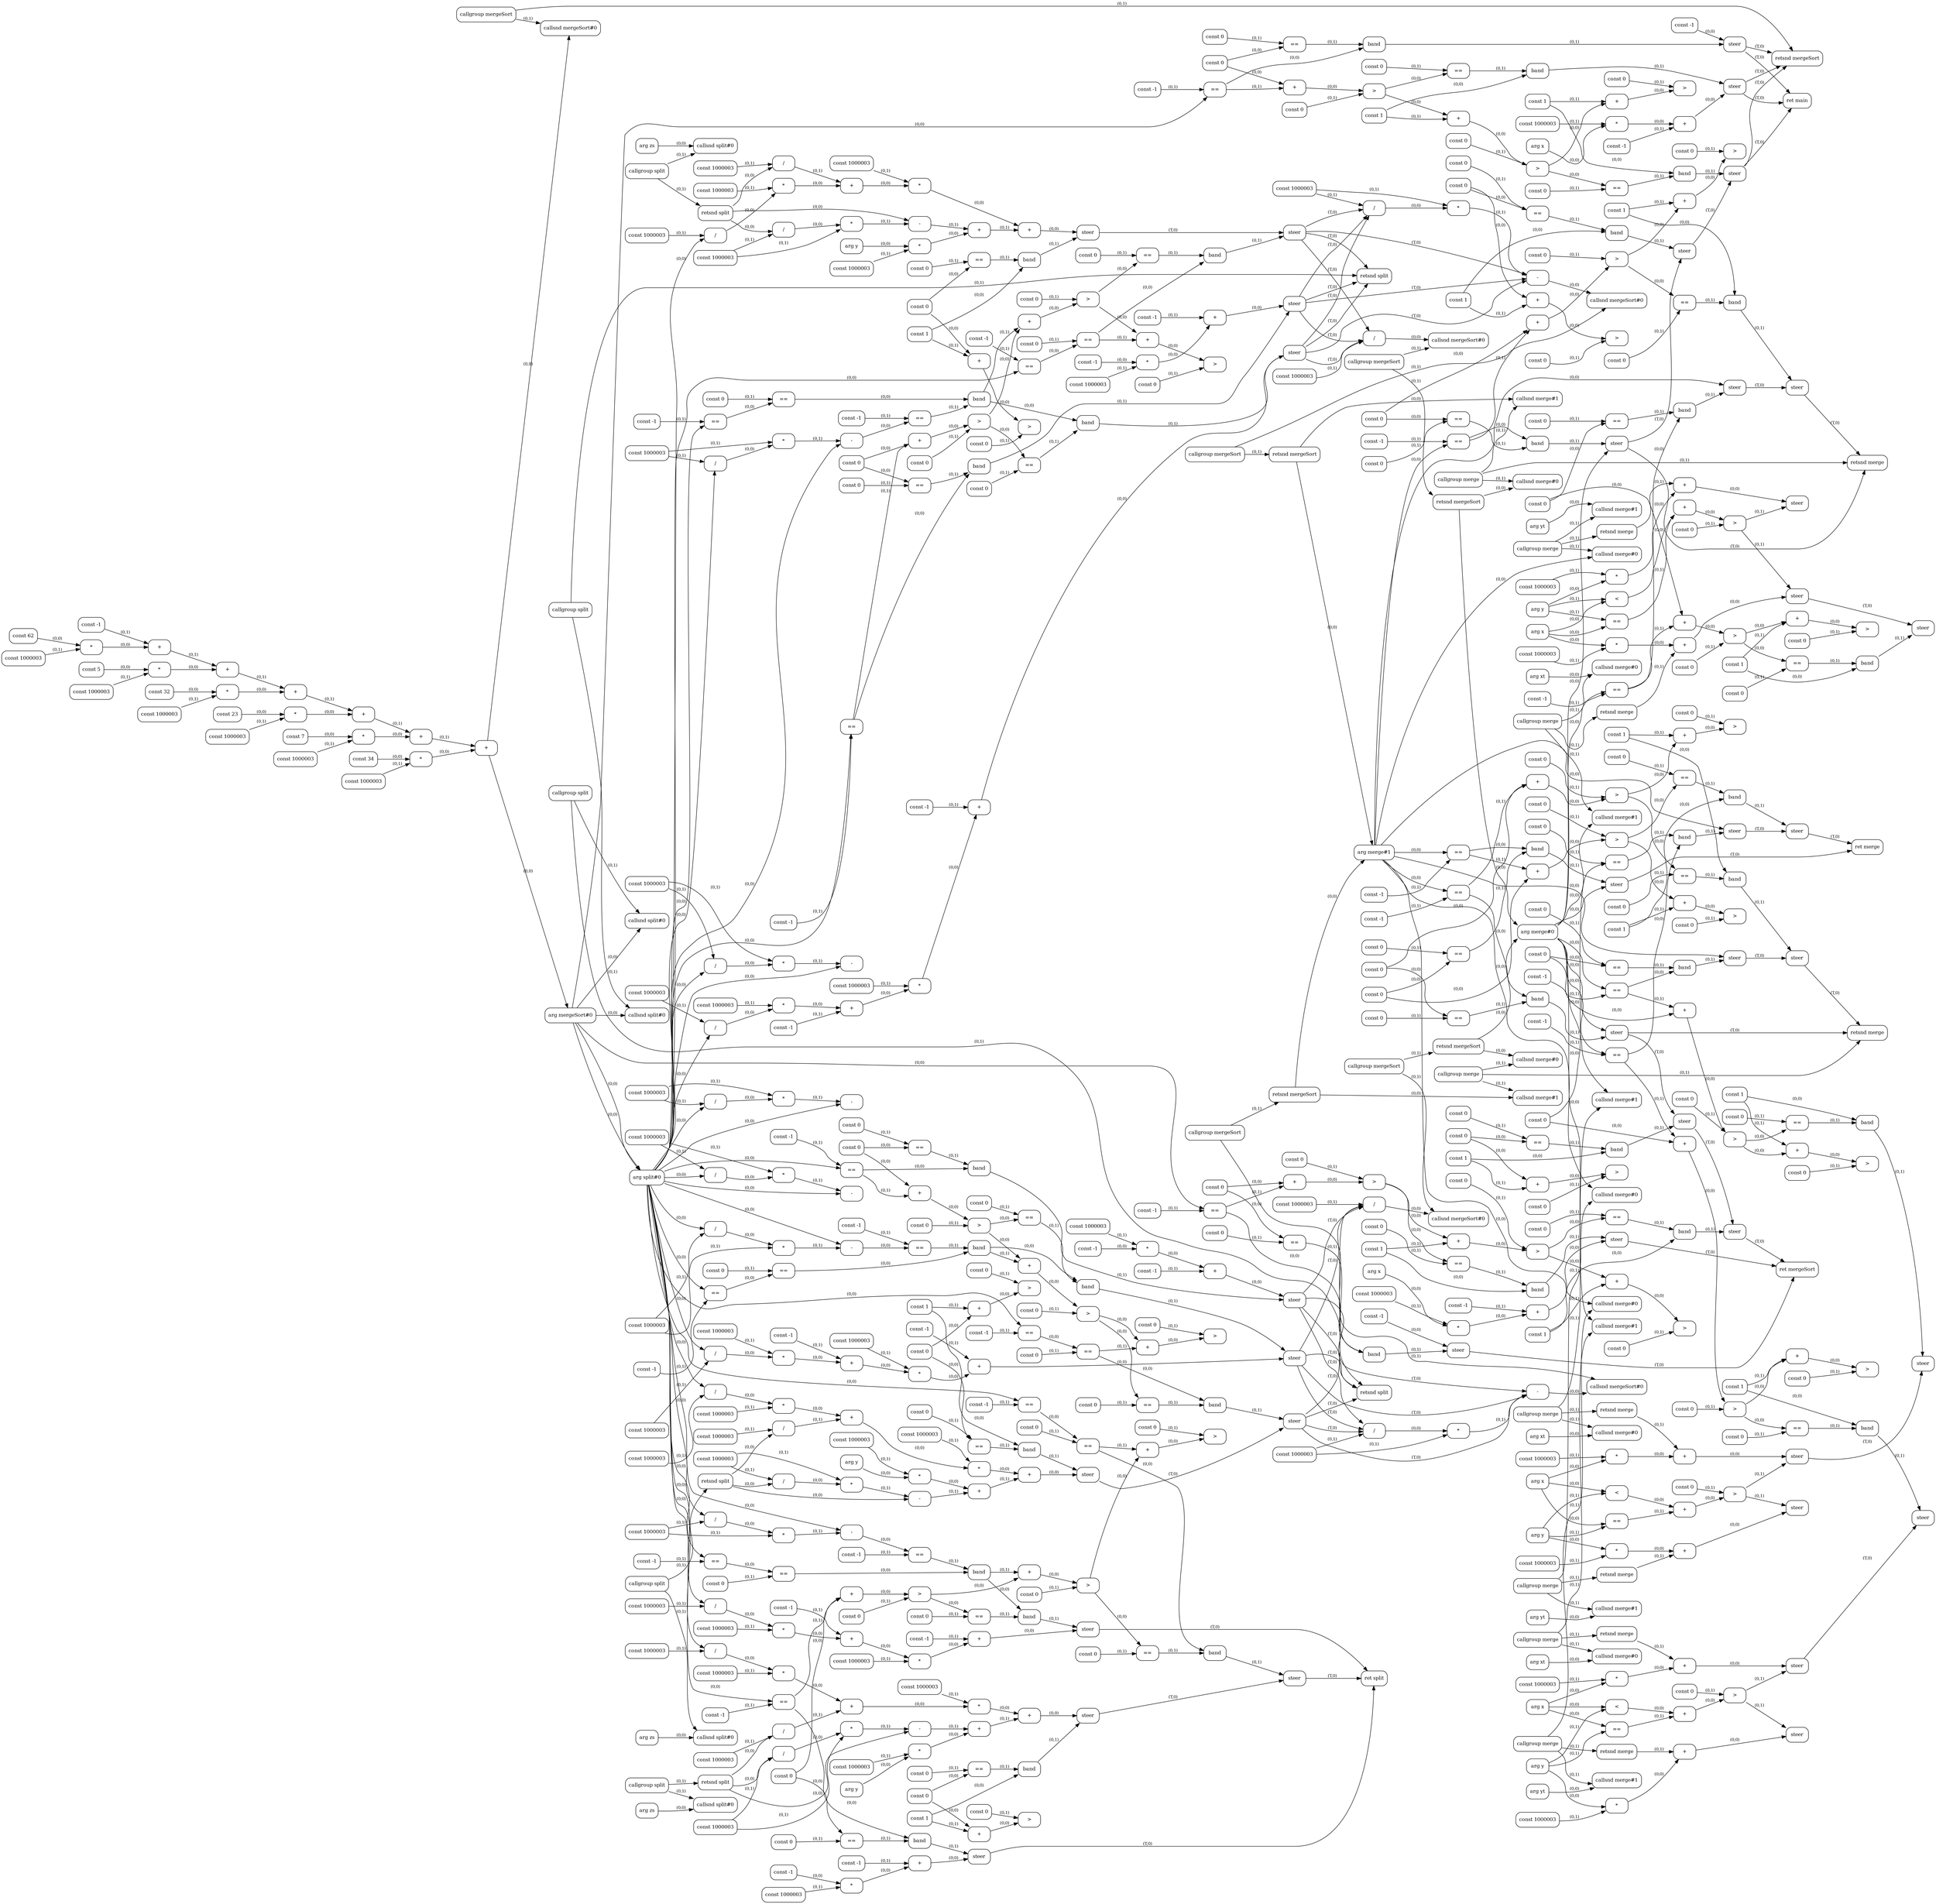 digraph G {
  rankdir=LR;
  node [shape=box, style=rounded, fontsize=12];
  n0 [label="const -1"];
  n1 [label="const 34"];
  n2 [label="const 7"];
  n3 [label="const 23"];
  n4 [label="const 32"];
  n5 [label="const 5"];
  n6 [label="const 62"];
  n7 [label="const 1000003"];
  n8 [label="*"];
  n9 [label="+"];
  n10 [label="const 1000003"];
  n11 [label="*"];
  n12 [label="+"];
  n13 [label="const 1000003"];
  n14 [label="*"];
  n15 [label="+"];
  n16 [label="const 1000003"];
  n17 [label="*"];
  n18 [label="+"];
  n19 [label="const 1000003"];
  n20 [label="*"];
  n21 [label="+"];
  n22 [label="const 1000003"];
  n23 [label="*"];
  n24 [label="+"];
  n25 [label="callgroup mergeSort"];
  n26 [label="callsnd mergeSort#0"];
  n27 [label="retsnd mergeSort"];
  n28 [label="arg mergeSort#0"];
  n29 [label="const 0"];
  n30 [label="const -1"];
  n31 [label="=="];
  n32 [label="const 0"];
  n33 [label="=="];
  n34 [label="band"];
  n35 [label="const -1"];
  n36 [label="steer"];
  n37 [label="+"];
  n38 [label="const 0"];
  n39 [label=">"];
  n40 [label="const 1"];
  n41 [label="const 0"];
  n42 [label="=="];
  n43 [label="band"];
  n44 [label="const -1"];
  n45 [label="arg x"];
  n46 [label="const 1000003"];
  n47 [label="*"];
  n48 [label="+"];
  n49 [label="steer"];
  n50 [label="+"];
  n51 [label="const 0"];
  n52 [label=">"];
  n53 [label="const 1"];
  n54 [label="const 0"];
  n55 [label="=="];
  n56 [label="band"];
  n57 [label="callgroup split"];
  n58 [label="callsnd split#0"];
  n59 [label="retsnd split"];
  n60 [label="arg split#0"];
  n61 [label="const 0"];
  n62 [label="const -1"];
  n63 [label="=="];
  n64 [label="const 0"];
  n65 [label="=="];
  n66 [label="band"];
  n67 [label="const -1"];
  n68 [label="const -1"];
  n69 [label="const 1000003"];
  n70 [label="*"];
  n71 [label="+"];
  n72 [label="steer"];
  n73 [label="+"];
  n74 [label="const 0"];
  n75 [label=">"];
  n76 [label="const -1"];
  n77 [label="=="];
  n78 [label="const 0"];
  n79 [label="=="];
  n80 [label="const 1000003"];
  n81 [label="/"];
  n82 [label="*"];
  n83 [label="-"];
  n84 [label="const -1"];
  n85 [label="=="];
  n86 [label="band"];
  n87 [label="const 1000003"];
  n88 [label="/"];
  n89 [label="const 0"];
  n90 [label="=="];
  n91 [label="band"];
  n92 [label="const -1"];
  n93 [label="const 1000003"];
  n94 [label="*"];
  n95 [label="+"];
  n96 [label="const -1"];
  n97 [label="const 1000003"];
  n98 [label="*"];
  n99 [label="+"];
  n100 [label="steer"];
  n101 [label="+"];
  n102 [label="const 0"];
  n103 [label=">"];
  n104 [label="const -1"];
  n105 [label="=="];
  n106 [label="const 0"];
  n107 [label="=="];
  n108 [label="const 1000003"];
  n109 [label="/"];
  n110 [label="const 1000003"];
  n111 [label="/"];
  n112 [label="*"];
  n113 [label="-"];
  n114 [label="const 0"];
  n115 [label="=="];
  n116 [label="band"];
  n117 [label="arg zs"];
  n118 [label="callgroup split"];
  n119 [label="callsnd split#0"];
  n120 [label="retsnd split"];
  n121 [label="const 0"];
  n122 [label="const 1000003"];
  n123 [label="/"];
  n124 [label="const 1000003"];
  n125 [label="/"];
  n126 [label="*"];
  n127 [label="-"];
  n128 [label="const 1"];
  n129 [label="const 0"];
  n130 [label="=="];
  n131 [label="band"];
  n132 [label="const 1000003"];
  n133 [label="*"];
  n134 [label="+"];
  n135 [label="arg y"];
  n136 [label="const 1000003"];
  n137 [label="*"];
  n138 [label="+"];
  n139 [label="const 1000003"];
  n140 [label="*"];
  n141 [label="+"];
  n142 [label="steer"];
  n143 [label="+"];
  n144 [label="const 0"];
  n145 [label=">"];
  n146 [label="steer"];
  n147 [label="+"];
  n148 [label="const 0"];
  n149 [label=">"];
  n150 [label="const 0"];
  n151 [label="const 1000003"];
  n152 [label="/"];
  n153 [label="const 1000003"];
  n154 [label="/"];
  n155 [label="*"];
  n156 [label="-"];
  n157 [label="const 1"];
  n158 [label="const 0"];
  n159 [label="=="];
  n160 [label="band"];
  n161 [label="callgroup mergeSort"];
  n162 [label="callsnd mergeSort#0"];
  n163 [label="retsnd mergeSort"];
  n164 [label="callgroup mergeSort"];
  n165 [label="callsnd mergeSort#0"];
  n166 [label="retsnd mergeSort"];
  n167 [label="callgroup merge"];
  n168 [label="callsnd merge#0"];
  n169 [label="callsnd merge#1"];
  n170 [label="retsnd merge"];
  n171 [label="arg merge#0"];
  n172 [label="arg merge#1"];
  n173 [label="const 0"];
  n174 [label="const -1"];
  n175 [label="=="];
  n176 [label="const 0"];
  n177 [label="=="];
  n178 [label="band"];
  n179 [label="steer"];
  n180 [label="+"];
  n181 [label="const 0"];
  n182 [label=">"];
  n183 [label="const 1"];
  n184 [label="const 0"];
  n185 [label="=="];
  n186 [label="band"];
  n187 [label="const 0"];
  n188 [label="const -1"];
  n189 [label="=="];
  n190 [label="const 0"];
  n191 [label="=="];
  n192 [label="band"];
  n193 [label="steer"];
  n194 [label="+"];
  n195 [label="const 0"];
  n196 [label=">"];
  n197 [label="const 1"];
  n198 [label="const 0"];
  n199 [label="=="];
  n200 [label="band"];
  n201 [label="arg x"];
  n202 [label="arg y"];
  n203 [label="<"];
  n204 [label="=="];
  n205 [label="+"];
  n206 [label="const 0"];
  n207 [label=">"];
  n208 [label="arg xt"];
  n209 [label="callgroup merge"];
  n210 [label="callsnd merge#0"];
  n211 [label="callsnd merge#1"];
  n212 [label="retsnd merge"];
  n213 [label="const 1000003"];
  n214 [label="*"];
  n215 [label="+"];
  n216 [label="arg yt"];
  n217 [label="callgroup merge"];
  n218 [label="callsnd merge#0"];
  n219 [label="callsnd merge#1"];
  n220 [label="retsnd merge"];
  n221 [label="const 1000003"];
  n222 [label="*"];
  n223 [label="+"];
  n224 [label="steer"];
  n225 [label="steer"];
  n226 [label="steer"];
  n227 [label="+"];
  n228 [label="const 0"];
  n229 [label=">"];
  n230 [label="steer"];
  n231 [label="+"];
  n232 [label="const 0"];
  n233 [label=">"];
  n234 [label="steer"];
  n235 [label="+"];
  n236 [label="const 0"];
  n237 [label=">"];
  n238 [label="steer"];
  n239 [label="+"];
  n240 [label="const 0"];
  n241 [label=">"];
  n242 [label="ret main"];
  n243 [label="const 0"];
  n244 [label="const -1"];
  n245 [label="=="];
  n246 [label="const 0"];
  n247 [label="=="];
  n248 [label="band"];
  n249 [label="const -1"];
  n250 [label="steer"];
  n251 [label="+"];
  n252 [label="const 0"];
  n253 [label=">"];
  n254 [label="const 1"];
  n255 [label="const 0"];
  n256 [label="=="];
  n257 [label="band"];
  n258 [label="const -1"];
  n259 [label="arg x"];
  n260 [label="const 1000003"];
  n261 [label="*"];
  n262 [label="+"];
  n263 [label="steer"];
  n264 [label="+"];
  n265 [label="const 0"];
  n266 [label=">"];
  n267 [label="const 1"];
  n268 [label="const 0"];
  n269 [label="=="];
  n270 [label="band"];
  n271 [label="callgroup split"];
  n272 [label="callsnd split#0"];
  n273 [label="retsnd split"];
  n274 [label="const 0"];
  n275 [label="const -1"];
  n276 [label="=="];
  n277 [label="const 0"];
  n278 [label="=="];
  n279 [label="band"];
  n280 [label="const -1"];
  n281 [label="const -1"];
  n282 [label="const 1000003"];
  n283 [label="*"];
  n284 [label="+"];
  n285 [label="steer"];
  n286 [label="+"];
  n287 [label="const 0"];
  n288 [label=">"];
  n289 [label="const -1"];
  n290 [label="=="];
  n291 [label="const 0"];
  n292 [label="=="];
  n293 [label="const 1000003"];
  n294 [label="/"];
  n295 [label="*"];
  n296 [label="-"];
  n297 [label="const -1"];
  n298 [label="=="];
  n299 [label="band"];
  n300 [label="const 1000003"];
  n301 [label="/"];
  n302 [label="const 0"];
  n303 [label="=="];
  n304 [label="band"];
  n305 [label="const -1"];
  n306 [label="const 1000003"];
  n307 [label="*"];
  n308 [label="+"];
  n309 [label="const -1"];
  n310 [label="const 1000003"];
  n311 [label="*"];
  n312 [label="+"];
  n313 [label="steer"];
  n314 [label="+"];
  n315 [label="const 0"];
  n316 [label=">"];
  n317 [label="const -1"];
  n318 [label="=="];
  n319 [label="const 0"];
  n320 [label="=="];
  n321 [label="const 1000003"];
  n322 [label="/"];
  n323 [label="const 1000003"];
  n324 [label="/"];
  n325 [label="*"];
  n326 [label="-"];
  n327 [label="const 0"];
  n328 [label="=="];
  n329 [label="band"];
  n330 [label="arg zs"];
  n331 [label="callgroup split"];
  n332 [label="callsnd split#0"];
  n333 [label="retsnd split"];
  n334 [label="const 0"];
  n335 [label="const 1000003"];
  n336 [label="/"];
  n337 [label="const 1000003"];
  n338 [label="/"];
  n339 [label="*"];
  n340 [label="-"];
  n341 [label="const 1"];
  n342 [label="const 0"];
  n343 [label="=="];
  n344 [label="band"];
  n345 [label="const 1000003"];
  n346 [label="*"];
  n347 [label="+"];
  n348 [label="arg y"];
  n349 [label="const 1000003"];
  n350 [label="*"];
  n351 [label="+"];
  n352 [label="const 1000003"];
  n353 [label="*"];
  n354 [label="+"];
  n355 [label="steer"];
  n356 [label="+"];
  n357 [label="const 0"];
  n358 [label=">"];
  n359 [label="steer"];
  n360 [label="+"];
  n361 [label="const 0"];
  n362 [label=">"];
  n363 [label="const 0"];
  n364 [label="const 1000003"];
  n365 [label="/"];
  n366 [label="const 1000003"];
  n367 [label="/"];
  n368 [label="*"];
  n369 [label="-"];
  n370 [label="const 1"];
  n371 [label="const 0"];
  n372 [label="=="];
  n373 [label="band"];
  n374 [label="callgroup mergeSort"];
  n375 [label="callsnd mergeSort#0"];
  n376 [label="retsnd mergeSort"];
  n377 [label="callgroup mergeSort"];
  n378 [label="callsnd mergeSort#0"];
  n379 [label="retsnd mergeSort"];
  n380 [label="callgroup merge"];
  n381 [label="callsnd merge#0"];
  n382 [label="callsnd merge#1"];
  n383 [label="retsnd merge"];
  n384 [label="const 0"];
  n385 [label="const -1"];
  n386 [label="=="];
  n387 [label="const 0"];
  n388 [label="=="];
  n389 [label="band"];
  n390 [label="steer"];
  n391 [label="+"];
  n392 [label="const 0"];
  n393 [label=">"];
  n394 [label="const 1"];
  n395 [label="const 0"];
  n396 [label="=="];
  n397 [label="band"];
  n398 [label="const 0"];
  n399 [label="const -1"];
  n400 [label="=="];
  n401 [label="const 0"];
  n402 [label="=="];
  n403 [label="band"];
  n404 [label="steer"];
  n405 [label="+"];
  n406 [label="const 0"];
  n407 [label=">"];
  n408 [label="const 1"];
  n409 [label="const 0"];
  n410 [label="=="];
  n411 [label="band"];
  n412 [label="arg x"];
  n413 [label="arg y"];
  n414 [label="<"];
  n415 [label="=="];
  n416 [label="+"];
  n417 [label="const 0"];
  n418 [label=">"];
  n419 [label="arg xt"];
  n420 [label="callgroup merge"];
  n421 [label="callsnd merge#0"];
  n422 [label="callsnd merge#1"];
  n423 [label="retsnd merge"];
  n424 [label="const 1000003"];
  n425 [label="*"];
  n426 [label="+"];
  n427 [label="arg yt"];
  n428 [label="callgroup merge"];
  n429 [label="callsnd merge#0"];
  n430 [label="callsnd merge#1"];
  n431 [label="retsnd merge"];
  n432 [label="const 1000003"];
  n433 [label="*"];
  n434 [label="+"];
  n435 [label="steer"];
  n436 [label="steer"];
  n437 [label="steer"];
  n438 [label="+"];
  n439 [label="const 0"];
  n440 [label=">"];
  n441 [label="steer"];
  n442 [label="+"];
  n443 [label="const 0"];
  n444 [label=">"];
  n445 [label="steer"];
  n446 [label="+"];
  n447 [label="const 0"];
  n448 [label=">"];
  n449 [label="steer"];
  n450 [label="+"];
  n451 [label="const 0"];
  n452 [label=">"];
  n453 [label="ret mergeSort"];
  n454 [label="const 0"];
  n455 [label="const -1"];
  n456 [label="=="];
  n457 [label="const 0"];
  n458 [label="=="];
  n459 [label="band"];
  n460 [label="const -1"];
  n461 [label="const -1"];
  n462 [label="const 1000003"];
  n463 [label="*"];
  n464 [label="+"];
  n465 [label="steer"];
  n466 [label="+"];
  n467 [label="const 0"];
  n468 [label=">"];
  n469 [label="const -1"];
  n470 [label="=="];
  n471 [label="const 0"];
  n472 [label="=="];
  n473 [label="const 1000003"];
  n474 [label="/"];
  n475 [label="*"];
  n476 [label="-"];
  n477 [label="const -1"];
  n478 [label="=="];
  n479 [label="band"];
  n480 [label="const 1000003"];
  n481 [label="/"];
  n482 [label="const 0"];
  n483 [label="=="];
  n484 [label="band"];
  n485 [label="const -1"];
  n486 [label="const 1000003"];
  n487 [label="*"];
  n488 [label="+"];
  n489 [label="const -1"];
  n490 [label="const 1000003"];
  n491 [label="*"];
  n492 [label="+"];
  n493 [label="steer"];
  n494 [label="+"];
  n495 [label="const 0"];
  n496 [label=">"];
  n497 [label="const -1"];
  n498 [label="=="];
  n499 [label="const 0"];
  n500 [label="=="];
  n501 [label="const 1000003"];
  n502 [label="/"];
  n503 [label="const 1000003"];
  n504 [label="/"];
  n505 [label="*"];
  n506 [label="-"];
  n507 [label="const 0"];
  n508 [label="=="];
  n509 [label="band"];
  n510 [label="arg zs"];
  n511 [label="callgroup split"];
  n512 [label="callsnd split#0"];
  n513 [label="retsnd split"];
  n514 [label="const 0"];
  n515 [label="const 1000003"];
  n516 [label="/"];
  n517 [label="const 1000003"];
  n518 [label="/"];
  n519 [label="*"];
  n520 [label="-"];
  n521 [label="const 1"];
  n522 [label="const 0"];
  n523 [label="=="];
  n524 [label="band"];
  n525 [label="const 1000003"];
  n526 [label="*"];
  n527 [label="+"];
  n528 [label="arg y"];
  n529 [label="const 1000003"];
  n530 [label="*"];
  n531 [label="+"];
  n532 [label="const 1000003"];
  n533 [label="*"];
  n534 [label="+"];
  n535 [label="steer"];
  n536 [label="+"];
  n537 [label="const 0"];
  n538 [label=">"];
  n539 [label="steer"];
  n540 [label="+"];
  n541 [label="const 0"];
  n542 [label=">"];
  n543 [label="ret split"];
  n544 [label="const 0"];
  n545 [label="const -1"];
  n546 [label="=="];
  n547 [label="const 0"];
  n548 [label="=="];
  n549 [label="band"];
  n550 [label="steer"];
  n551 [label="+"];
  n552 [label="const 0"];
  n553 [label=">"];
  n554 [label="const 1"];
  n555 [label="const 0"];
  n556 [label="=="];
  n557 [label="band"];
  n558 [label="const 0"];
  n559 [label="const -1"];
  n560 [label="=="];
  n561 [label="const 0"];
  n562 [label="=="];
  n563 [label="band"];
  n564 [label="steer"];
  n565 [label="+"];
  n566 [label="const 0"];
  n567 [label=">"];
  n568 [label="const 1"];
  n569 [label="const 0"];
  n570 [label="=="];
  n571 [label="band"];
  n572 [label="arg x"];
  n573 [label="arg y"];
  n574 [label="<"];
  n575 [label="=="];
  n576 [label="+"];
  n577 [label="const 0"];
  n578 [label=">"];
  n579 [label="arg xt"];
  n580 [label="callgroup merge"];
  n581 [label="callsnd merge#0"];
  n582 [label="callsnd merge#1"];
  n583 [label="retsnd merge"];
  n584 [label="const 1000003"];
  n585 [label="*"];
  n586 [label="+"];
  n587 [label="arg yt"];
  n588 [label="callgroup merge"];
  n589 [label="callsnd merge#0"];
  n590 [label="callsnd merge#1"];
  n591 [label="retsnd merge"];
  n592 [label="const 1000003"];
  n593 [label="*"];
  n594 [label="+"];
  n595 [label="steer"];
  n596 [label="steer"];
  n597 [label="steer"];
  n598 [label="+"];
  n599 [label="const 0"];
  n600 [label=">"];
  n601 [label="steer"];
  n602 [label="+"];
  n603 [label="const 0"];
  n604 [label=">"];
  n605 [label="ret merge"];
  n6 -> n8 [label="(0,0)", fontsize=10];
  n7 -> n8 [label="(0,1)", fontsize=10];
  n8 -> n9 [label="(0,0)", fontsize=10];
  n0 -> n9 [label="(0,1)", fontsize=10];
  n5 -> n11 [label="(0,0)", fontsize=10];
  n10 -> n11 [label="(0,1)", fontsize=10];
  n11 -> n12 [label="(0,0)", fontsize=10];
  n9 -> n12 [label="(0,1)", fontsize=10];
  n4 -> n14 [label="(0,0)", fontsize=10];
  n13 -> n14 [label="(0,1)", fontsize=10];
  n14 -> n15 [label="(0,0)", fontsize=10];
  n12 -> n15 [label="(0,1)", fontsize=10];
  n3 -> n17 [label="(0,0)", fontsize=10];
  n16 -> n17 [label="(0,1)", fontsize=10];
  n17 -> n18 [label="(0,0)", fontsize=10];
  n15 -> n18 [label="(0,1)", fontsize=10];
  n2 -> n20 [label="(0,0)", fontsize=10];
  n19 -> n20 [label="(0,1)", fontsize=10];
  n20 -> n21 [label="(0,0)", fontsize=10];
  n18 -> n21 [label="(0,1)", fontsize=10];
  n1 -> n23 [label="(0,0)", fontsize=10];
  n22 -> n23 [label="(0,1)", fontsize=10];
  n23 -> n24 [label="(0,0)", fontsize=10];
  n21 -> n24 [label="(0,1)", fontsize=10];
  n24 -> n26 [label="(0,0)", fontsize=10];
  n25 -> n26 [label="(0,1)", fontsize=10];
  n36 -> n27 [label="(T,0)", fontsize=10];
  n49 -> n27 [label="(T,0)", fontsize=10];
  n238 -> n27 [label="(T,0)", fontsize=10];
  n25 -> n27 [label="(0,1)", fontsize=10];
  n24 -> n28 [label="(0,0)", fontsize=10];
  n28 -> n31 [label="(0,0)", fontsize=10];
  n30 -> n31 [label="(0,1)", fontsize=10];
  n29 -> n33 [label="(0,0)", fontsize=10];
  n32 -> n33 [label="(0,1)", fontsize=10];
  n31 -> n34 [label="(0,0)", fontsize=10];
  n33 -> n34 [label="(0,1)", fontsize=10];
  n35 -> n36 [label="(0,0)", fontsize=10];
  n34 -> n36 [label="(0,1)", fontsize=10];
  n29 -> n37 [label="(0,0)", fontsize=10];
  n31 -> n37 [label="(0,1)", fontsize=10];
  n37 -> n39 [label="(0,0)", fontsize=10];
  n38 -> n39 [label="(0,1)", fontsize=10];
  n39 -> n42 [label="(0,0)", fontsize=10];
  n41 -> n42 [label="(0,1)", fontsize=10];
  n40 -> n43 [label="(0,0)", fontsize=10];
  n42 -> n43 [label="(0,1)", fontsize=10];
  n45 -> n47 [label="(0,0)", fontsize=10];
  n46 -> n47 [label="(0,1)", fontsize=10];
  n47 -> n48 [label="(0,0)", fontsize=10];
  n44 -> n48 [label="(0,1)", fontsize=10];
  n48 -> n49 [label="(0,0)", fontsize=10];
  n43 -> n49 [label="(0,1)", fontsize=10];
  n39 -> n50 [label="(0,0)", fontsize=10];
  n40 -> n50 [label="(0,1)", fontsize=10];
  n50 -> n52 [label="(0,0)", fontsize=10];
  n51 -> n52 [label="(0,1)", fontsize=10];
  n52 -> n55 [label="(0,0)", fontsize=10];
  n54 -> n55 [label="(0,1)", fontsize=10];
  n53 -> n56 [label="(0,0)", fontsize=10];
  n55 -> n56 [label="(0,1)", fontsize=10];
  n28 -> n58 [label="(0,0)", fontsize=10];
  n57 -> n58 [label="(0,1)", fontsize=10];
  n72 -> n59 [label="(T,0)", fontsize=10];
  n100 -> n59 [label="(T,0)", fontsize=10];
  n146 -> n59 [label="(T,0)", fontsize=10];
  n57 -> n59 [label="(0,1)", fontsize=10];
  n28 -> n60 [label="(0,0)", fontsize=10];
  n28 -> n60 [label="(0,0)", fontsize=10];
  n60 -> n63 [label="(0,0)", fontsize=10];
  n62 -> n63 [label="(0,1)", fontsize=10];
  n61 -> n65 [label="(0,0)", fontsize=10];
  n64 -> n65 [label="(0,1)", fontsize=10];
  n63 -> n66 [label="(0,0)", fontsize=10];
  n65 -> n66 [label="(0,1)", fontsize=10];
  n67 -> n70 [label="(0,0)", fontsize=10];
  n69 -> n70 [label="(0,1)", fontsize=10];
  n70 -> n71 [label="(0,0)", fontsize=10];
  n68 -> n71 [label="(0,1)", fontsize=10];
  n71 -> n72 [label="(0,0)", fontsize=10];
  n66 -> n72 [label="(0,1)", fontsize=10];
  n61 -> n73 [label="(0,0)", fontsize=10];
  n63 -> n73 [label="(0,1)", fontsize=10];
  n73 -> n75 [label="(0,0)", fontsize=10];
  n74 -> n75 [label="(0,1)", fontsize=10];
  n60 -> n77 [label="(0,0)", fontsize=10];
  n76 -> n77 [label="(0,1)", fontsize=10];
  n77 -> n79 [label="(0,0)", fontsize=10];
  n78 -> n79 [label="(0,1)", fontsize=10];
  n60 -> n81 [label="(0,0)", fontsize=10];
  n80 -> n81 [label="(0,1)", fontsize=10];
  n81 -> n82 [label="(0,0)", fontsize=10];
  n80 -> n82 [label="(0,1)", fontsize=10];
  n60 -> n83 [label="(0,0)", fontsize=10];
  n82 -> n83 [label="(0,1)", fontsize=10];
  n83 -> n85 [label="(0,0)", fontsize=10];
  n84 -> n85 [label="(0,1)", fontsize=10];
  n79 -> n86 [label="(0,0)", fontsize=10];
  n85 -> n86 [label="(0,1)", fontsize=10];
  n60 -> n88 [label="(0,0)", fontsize=10];
  n87 -> n88 [label="(0,1)", fontsize=10];
  n75 -> n90 [label="(0,0)", fontsize=10];
  n89 -> n90 [label="(0,1)", fontsize=10];
  n86 -> n91 [label="(0,0)", fontsize=10];
  n90 -> n91 [label="(0,1)", fontsize=10];
  n88 -> n94 [label="(0,0)", fontsize=10];
  n93 -> n94 [label="(0,1)", fontsize=10];
  n94 -> n95 [label="(0,0)", fontsize=10];
  n92 -> n95 [label="(0,1)", fontsize=10];
  n95 -> n98 [label="(0,0)", fontsize=10];
  n97 -> n98 [label="(0,1)", fontsize=10];
  n98 -> n99 [label="(0,0)", fontsize=10];
  n96 -> n99 [label="(0,1)", fontsize=10];
  n99 -> n100 [label="(0,0)", fontsize=10];
  n91 -> n100 [label="(0,1)", fontsize=10];
  n75 -> n101 [label="(0,0)", fontsize=10];
  n86 -> n101 [label="(0,1)", fontsize=10];
  n101 -> n103 [label="(0,0)", fontsize=10];
  n102 -> n103 [label="(0,1)", fontsize=10];
  n60 -> n105 [label="(0,0)", fontsize=10];
  n104 -> n105 [label="(0,1)", fontsize=10];
  n105 -> n107 [label="(0,0)", fontsize=10];
  n106 -> n107 [label="(0,1)", fontsize=10];
  n60 -> n109 [label="(0,0)", fontsize=10];
  n108 -> n109 [label="(0,1)", fontsize=10];
  n60 -> n111 [label="(0,0)", fontsize=10];
  n110 -> n111 [label="(0,1)", fontsize=10];
  n111 -> n112 [label="(0,0)", fontsize=10];
  n110 -> n112 [label="(0,1)", fontsize=10];
  n60 -> n113 [label="(0,0)", fontsize=10];
  n112 -> n113 [label="(0,1)", fontsize=10];
  n103 -> n115 [label="(0,0)", fontsize=10];
  n114 -> n115 [label="(0,1)", fontsize=10];
  n107 -> n116 [label="(0,0)", fontsize=10];
  n115 -> n116 [label="(0,1)", fontsize=10];
  n117 -> n119 [label="(0,0)", fontsize=10];
  n118 -> n119 [label="(0,1)", fontsize=10];
  n118 -> n120 [label="(0,1)", fontsize=10];
  n120 -> n123 [label="(0,0)", fontsize=10];
  n122 -> n123 [label="(0,1)", fontsize=10];
  n120 -> n125 [label="(0,0)", fontsize=10];
  n124 -> n125 [label="(0,1)", fontsize=10];
  n125 -> n126 [label="(0,0)", fontsize=10];
  n124 -> n126 [label="(0,1)", fontsize=10];
  n120 -> n127 [label="(0,0)", fontsize=10];
  n126 -> n127 [label="(0,1)", fontsize=10];
  n121 -> n130 [label="(0,0)", fontsize=10];
  n129 -> n130 [label="(0,1)", fontsize=10];
  n128 -> n131 [label="(0,0)", fontsize=10];
  n130 -> n131 [label="(0,1)", fontsize=10];
  n109 -> n133 [label="(0,0)", fontsize=10];
  n132 -> n133 [label="(0,1)", fontsize=10];
  n133 -> n134 [label="(0,0)", fontsize=10];
  n123 -> n134 [label="(0,1)", fontsize=10];
  n135 -> n137 [label="(0,0)", fontsize=10];
  n136 -> n137 [label="(0,1)", fontsize=10];
  n137 -> n138 [label="(0,0)", fontsize=10];
  n127 -> n138 [label="(0,1)", fontsize=10];
  n134 -> n140 [label="(0,0)", fontsize=10];
  n139 -> n140 [label="(0,1)", fontsize=10];
  n140 -> n141 [label="(0,0)", fontsize=10];
  n138 -> n141 [label="(0,1)", fontsize=10];
  n141 -> n142 [label="(0,0)", fontsize=10];
  n131 -> n142 [label="(0,1)", fontsize=10];
  n121 -> n143 [label="(0,0)", fontsize=10];
  n128 -> n143 [label="(0,1)", fontsize=10];
  n143 -> n145 [label="(0,0)", fontsize=10];
  n144 -> n145 [label="(0,1)", fontsize=10];
  n142 -> n146 [label="(T,0)", fontsize=10];
  n116 -> n146 [label="(0,1)", fontsize=10];
  n103 -> n147 [label="(0,0)", fontsize=10];
  n107 -> n147 [label="(0,1)", fontsize=10];
  n147 -> n149 [label="(0,0)", fontsize=10];
  n148 -> n149 [label="(0,1)", fontsize=10];
  n72 -> n152 [label="(T,0)", fontsize=10];
  n100 -> n152 [label="(T,0)", fontsize=10];
  n146 -> n152 [label="(T,0)", fontsize=10];
  n151 -> n152 [label="(0,1)", fontsize=10];
  n72 -> n154 [label="(T,0)", fontsize=10];
  n100 -> n154 [label="(T,0)", fontsize=10];
  n146 -> n154 [label="(T,0)", fontsize=10];
  n153 -> n154 [label="(0,1)", fontsize=10];
  n154 -> n155 [label="(0,0)", fontsize=10];
  n153 -> n155 [label="(0,1)", fontsize=10];
  n72 -> n156 [label="(T,0)", fontsize=10];
  n100 -> n156 [label="(T,0)", fontsize=10];
  n146 -> n156 [label="(T,0)", fontsize=10];
  n155 -> n156 [label="(0,1)", fontsize=10];
  n150 -> n159 [label="(0,0)", fontsize=10];
  n158 -> n159 [label="(0,1)", fontsize=10];
  n157 -> n160 [label="(0,0)", fontsize=10];
  n159 -> n160 [label="(0,1)", fontsize=10];
  n152 -> n162 [label="(0,0)", fontsize=10];
  n161 -> n162 [label="(0,1)", fontsize=10];
  n161 -> n163 [label="(0,1)", fontsize=10];
  n156 -> n165 [label="(0,0)", fontsize=10];
  n164 -> n165 [label="(0,1)", fontsize=10];
  n164 -> n166 [label="(0,1)", fontsize=10];
  n163 -> n168 [label="(0,0)", fontsize=10];
  n167 -> n168 [label="(0,1)", fontsize=10];
  n166 -> n169 [label="(0,0)", fontsize=10];
  n167 -> n169 [label="(0,1)", fontsize=10];
  n179 -> n170 [label="(T,0)", fontsize=10];
  n230 -> n170 [label="(T,0)", fontsize=10];
  n167 -> n170 [label="(0,1)", fontsize=10];
  n163 -> n171 [label="(0,0)", fontsize=10];
  n376 -> n171 [label="(0,0)", fontsize=10];
  n166 -> n172 [label="(0,0)", fontsize=10];
  n379 -> n172 [label="(0,0)", fontsize=10];
  n172 -> n175 [label="(0,0)", fontsize=10];
  n174 -> n175 [label="(0,1)", fontsize=10];
  n173 -> n177 [label="(0,0)", fontsize=10];
  n176 -> n177 [label="(0,1)", fontsize=10];
  n175 -> n178 [label="(0,0)", fontsize=10];
  n177 -> n178 [label="(0,1)", fontsize=10];
  n171 -> n179 [label="(0,0)", fontsize=10];
  n178 -> n179 [label="(0,1)", fontsize=10];
  n173 -> n180 [label="(0,0)", fontsize=10];
  n175 -> n180 [label="(0,1)", fontsize=10];
  n180 -> n182 [label="(0,0)", fontsize=10];
  n181 -> n182 [label="(0,1)", fontsize=10];
  n182 -> n185 [label="(0,0)", fontsize=10];
  n184 -> n185 [label="(0,1)", fontsize=10];
  n183 -> n186 [label="(0,0)", fontsize=10];
  n185 -> n186 [label="(0,1)", fontsize=10];
  n171 -> n189 [label="(0,0)", fontsize=10];
  n188 -> n189 [label="(0,1)", fontsize=10];
  n187 -> n191 [label="(0,0)", fontsize=10];
  n190 -> n191 [label="(0,1)", fontsize=10];
  n189 -> n192 [label="(0,0)", fontsize=10];
  n191 -> n192 [label="(0,1)", fontsize=10];
  n172 -> n193 [label="(0,0)", fontsize=10];
  n192 -> n193 [label="(0,1)", fontsize=10];
  n187 -> n194 [label="(0,0)", fontsize=10];
  n189 -> n194 [label="(0,1)", fontsize=10];
  n194 -> n196 [label="(0,0)", fontsize=10];
  n195 -> n196 [label="(0,1)", fontsize=10];
  n196 -> n199 [label="(0,0)", fontsize=10];
  n198 -> n199 [label="(0,1)", fontsize=10];
  n197 -> n200 [label="(0,0)", fontsize=10];
  n199 -> n200 [label="(0,1)", fontsize=10];
  n201 -> n203 [label="(0,0)", fontsize=10];
  n202 -> n203 [label="(0,1)", fontsize=10];
  n201 -> n204 [label="(0,0)", fontsize=10];
  n202 -> n204 [label="(0,1)", fontsize=10];
  n203 -> n205 [label="(0,0)", fontsize=10];
  n204 -> n205 [label="(0,1)", fontsize=10];
  n205 -> n207 [label="(0,0)", fontsize=10];
  n206 -> n207 [label="(0,1)", fontsize=10];
  n208 -> n210 [label="(0,0)", fontsize=10];
  n209 -> n210 [label="(0,1)", fontsize=10];
  n171 -> n211 [label="(0,0)", fontsize=10];
  n209 -> n211 [label="(0,1)", fontsize=10];
  n209 -> n212 [label="(0,1)", fontsize=10];
  n201 -> n214 [label="(0,0)", fontsize=10];
  n213 -> n214 [label="(0,1)", fontsize=10];
  n214 -> n215 [label="(0,0)", fontsize=10];
  n212 -> n215 [label="(0,1)", fontsize=10];
  n172 -> n218 [label="(0,0)", fontsize=10];
  n217 -> n218 [label="(0,1)", fontsize=10];
  n216 -> n219 [label="(0,0)", fontsize=10];
  n217 -> n219 [label="(0,1)", fontsize=10];
  n217 -> n220 [label="(0,1)", fontsize=10];
  n202 -> n222 [label="(0,0)", fontsize=10];
  n221 -> n222 [label="(0,1)", fontsize=10];
  n222 -> n223 [label="(0,0)", fontsize=10];
  n220 -> n223 [label="(0,1)", fontsize=10];
  n215 -> n224 [label="(0,0)", fontsize=10];
  n207 -> n224 [label="(0,1)", fontsize=10];
  n223 -> n225 [label="(0,0)", fontsize=10];
  n207 -> n225 [label="(0,1)", fontsize=10];
  n224 -> n226 [label="(T,0)", fontsize=10];
  n200 -> n226 [label="(0,1)", fontsize=10];
  n196 -> n227 [label="(0,0)", fontsize=10];
  n197 -> n227 [label="(0,1)", fontsize=10];
  n227 -> n229 [label="(0,0)", fontsize=10];
  n228 -> n229 [label="(0,1)", fontsize=10];
  n193 -> n230 [label="(T,0)", fontsize=10];
  n186 -> n230 [label="(0,1)", fontsize=10];
  n182 -> n231 [label="(0,0)", fontsize=10];
  n183 -> n231 [label="(0,1)", fontsize=10];
  n231 -> n233 [label="(0,0)", fontsize=10];
  n232 -> n233 [label="(0,1)", fontsize=10];
  n179 -> n234 [label="(T,0)", fontsize=10];
  n160 -> n234 [label="(0,1)", fontsize=10];
  n150 -> n235 [label="(0,0)", fontsize=10];
  n157 -> n235 [label="(0,1)", fontsize=10];
  n235 -> n237 [label="(0,0)", fontsize=10];
  n236 -> n237 [label="(0,1)", fontsize=10];
  n234 -> n238 [label="(T,0)", fontsize=10];
  n56 -> n238 [label="(0,1)", fontsize=10];
  n52 -> n239 [label="(0,0)", fontsize=10];
  n53 -> n239 [label="(0,1)", fontsize=10];
  n239 -> n241 [label="(0,0)", fontsize=10];
  n240 -> n241 [label="(0,1)", fontsize=10];
  n36 -> n242 [label="(T,0)", fontsize=10];
  n49 -> n242 [label="(T,0)", fontsize=10];
  n238 -> n242 [label="(T,0)", fontsize=10];
  n28 -> n245 [label="(0,0)", fontsize=10];
  n244 -> n245 [label="(0,1)", fontsize=10];
  n243 -> n247 [label="(0,0)", fontsize=10];
  n246 -> n247 [label="(0,1)", fontsize=10];
  n245 -> n248 [label="(0,0)", fontsize=10];
  n247 -> n248 [label="(0,1)", fontsize=10];
  n249 -> n250 [label="(0,0)", fontsize=10];
  n248 -> n250 [label="(0,1)", fontsize=10];
  n243 -> n251 [label="(0,0)", fontsize=10];
  n245 -> n251 [label="(0,1)", fontsize=10];
  n251 -> n253 [label="(0,0)", fontsize=10];
  n252 -> n253 [label="(0,1)", fontsize=10];
  n253 -> n256 [label="(0,0)", fontsize=10];
  n255 -> n256 [label="(0,1)", fontsize=10];
  n254 -> n257 [label="(0,0)", fontsize=10];
  n256 -> n257 [label="(0,1)", fontsize=10];
  n259 -> n261 [label="(0,0)", fontsize=10];
  n260 -> n261 [label="(0,1)", fontsize=10];
  n261 -> n262 [label="(0,0)", fontsize=10];
  n258 -> n262 [label="(0,1)", fontsize=10];
  n262 -> n263 [label="(0,0)", fontsize=10];
  n257 -> n263 [label="(0,1)", fontsize=10];
  n253 -> n264 [label="(0,0)", fontsize=10];
  n254 -> n264 [label="(0,1)", fontsize=10];
  n264 -> n266 [label="(0,0)", fontsize=10];
  n265 -> n266 [label="(0,1)", fontsize=10];
  n266 -> n269 [label="(0,0)", fontsize=10];
  n268 -> n269 [label="(0,1)", fontsize=10];
  n267 -> n270 [label="(0,0)", fontsize=10];
  n269 -> n270 [label="(0,1)", fontsize=10];
  n28 -> n272 [label="(0,0)", fontsize=10];
  n271 -> n272 [label="(0,1)", fontsize=10];
  n285 -> n273 [label="(T,0)", fontsize=10];
  n313 -> n273 [label="(T,0)", fontsize=10];
  n359 -> n273 [label="(T,0)", fontsize=10];
  n271 -> n273 [label="(0,1)", fontsize=10];
  n60 -> n276 [label="(0,0)", fontsize=10];
  n275 -> n276 [label="(0,1)", fontsize=10];
  n274 -> n278 [label="(0,0)", fontsize=10];
  n277 -> n278 [label="(0,1)", fontsize=10];
  n276 -> n279 [label="(0,0)", fontsize=10];
  n278 -> n279 [label="(0,1)", fontsize=10];
  n280 -> n283 [label="(0,0)", fontsize=10];
  n282 -> n283 [label="(0,1)", fontsize=10];
  n283 -> n284 [label="(0,0)", fontsize=10];
  n281 -> n284 [label="(0,1)", fontsize=10];
  n284 -> n285 [label="(0,0)", fontsize=10];
  n279 -> n285 [label="(0,1)", fontsize=10];
  n274 -> n286 [label="(0,0)", fontsize=10];
  n276 -> n286 [label="(0,1)", fontsize=10];
  n286 -> n288 [label="(0,0)", fontsize=10];
  n287 -> n288 [label="(0,1)", fontsize=10];
  n60 -> n290 [label="(0,0)", fontsize=10];
  n289 -> n290 [label="(0,1)", fontsize=10];
  n290 -> n292 [label="(0,0)", fontsize=10];
  n291 -> n292 [label="(0,1)", fontsize=10];
  n60 -> n294 [label="(0,0)", fontsize=10];
  n293 -> n294 [label="(0,1)", fontsize=10];
  n294 -> n295 [label="(0,0)", fontsize=10];
  n293 -> n295 [label="(0,1)", fontsize=10];
  n60 -> n296 [label="(0,0)", fontsize=10];
  n295 -> n296 [label="(0,1)", fontsize=10];
  n296 -> n298 [label="(0,0)", fontsize=10];
  n297 -> n298 [label="(0,1)", fontsize=10];
  n292 -> n299 [label="(0,0)", fontsize=10];
  n298 -> n299 [label="(0,1)", fontsize=10];
  n60 -> n301 [label="(0,0)", fontsize=10];
  n300 -> n301 [label="(0,1)", fontsize=10];
  n288 -> n303 [label="(0,0)", fontsize=10];
  n302 -> n303 [label="(0,1)", fontsize=10];
  n299 -> n304 [label="(0,0)", fontsize=10];
  n303 -> n304 [label="(0,1)", fontsize=10];
  n301 -> n307 [label="(0,0)", fontsize=10];
  n306 -> n307 [label="(0,1)", fontsize=10];
  n307 -> n308 [label="(0,0)", fontsize=10];
  n305 -> n308 [label="(0,1)", fontsize=10];
  n308 -> n311 [label="(0,0)", fontsize=10];
  n310 -> n311 [label="(0,1)", fontsize=10];
  n311 -> n312 [label="(0,0)", fontsize=10];
  n309 -> n312 [label="(0,1)", fontsize=10];
  n312 -> n313 [label="(0,0)", fontsize=10];
  n304 -> n313 [label="(0,1)", fontsize=10];
  n288 -> n314 [label="(0,0)", fontsize=10];
  n299 -> n314 [label="(0,1)", fontsize=10];
  n314 -> n316 [label="(0,0)", fontsize=10];
  n315 -> n316 [label="(0,1)", fontsize=10];
  n60 -> n318 [label="(0,0)", fontsize=10];
  n317 -> n318 [label="(0,1)", fontsize=10];
  n318 -> n320 [label="(0,0)", fontsize=10];
  n319 -> n320 [label="(0,1)", fontsize=10];
  n60 -> n322 [label="(0,0)", fontsize=10];
  n321 -> n322 [label="(0,1)", fontsize=10];
  n60 -> n324 [label="(0,0)", fontsize=10];
  n323 -> n324 [label="(0,1)", fontsize=10];
  n324 -> n325 [label="(0,0)", fontsize=10];
  n323 -> n325 [label="(0,1)", fontsize=10];
  n60 -> n326 [label="(0,0)", fontsize=10];
  n325 -> n326 [label="(0,1)", fontsize=10];
  n316 -> n328 [label="(0,0)", fontsize=10];
  n327 -> n328 [label="(0,1)", fontsize=10];
  n320 -> n329 [label="(0,0)", fontsize=10];
  n328 -> n329 [label="(0,1)", fontsize=10];
  n330 -> n332 [label="(0,0)", fontsize=10];
  n331 -> n332 [label="(0,1)", fontsize=10];
  n331 -> n333 [label="(0,1)", fontsize=10];
  n333 -> n336 [label="(0,0)", fontsize=10];
  n335 -> n336 [label="(0,1)", fontsize=10];
  n333 -> n338 [label="(0,0)", fontsize=10];
  n337 -> n338 [label="(0,1)", fontsize=10];
  n338 -> n339 [label="(0,0)", fontsize=10];
  n337 -> n339 [label="(0,1)", fontsize=10];
  n333 -> n340 [label="(0,0)", fontsize=10];
  n339 -> n340 [label="(0,1)", fontsize=10];
  n334 -> n343 [label="(0,0)", fontsize=10];
  n342 -> n343 [label="(0,1)", fontsize=10];
  n341 -> n344 [label="(0,0)", fontsize=10];
  n343 -> n344 [label="(0,1)", fontsize=10];
  n322 -> n346 [label="(0,0)", fontsize=10];
  n345 -> n346 [label="(0,1)", fontsize=10];
  n346 -> n347 [label="(0,0)", fontsize=10];
  n336 -> n347 [label="(0,1)", fontsize=10];
  n348 -> n350 [label="(0,0)", fontsize=10];
  n349 -> n350 [label="(0,1)", fontsize=10];
  n350 -> n351 [label="(0,0)", fontsize=10];
  n340 -> n351 [label="(0,1)", fontsize=10];
  n347 -> n353 [label="(0,0)", fontsize=10];
  n352 -> n353 [label="(0,1)", fontsize=10];
  n353 -> n354 [label="(0,0)", fontsize=10];
  n351 -> n354 [label="(0,1)", fontsize=10];
  n354 -> n355 [label="(0,0)", fontsize=10];
  n344 -> n355 [label="(0,1)", fontsize=10];
  n334 -> n356 [label="(0,0)", fontsize=10];
  n341 -> n356 [label="(0,1)", fontsize=10];
  n356 -> n358 [label="(0,0)", fontsize=10];
  n357 -> n358 [label="(0,1)", fontsize=10];
  n355 -> n359 [label="(T,0)", fontsize=10];
  n329 -> n359 [label="(0,1)", fontsize=10];
  n316 -> n360 [label="(0,0)", fontsize=10];
  n320 -> n360 [label="(0,1)", fontsize=10];
  n360 -> n362 [label="(0,0)", fontsize=10];
  n361 -> n362 [label="(0,1)", fontsize=10];
  n285 -> n365 [label="(T,0)", fontsize=10];
  n313 -> n365 [label="(T,0)", fontsize=10];
  n359 -> n365 [label="(T,0)", fontsize=10];
  n364 -> n365 [label="(0,1)", fontsize=10];
  n285 -> n367 [label="(T,0)", fontsize=10];
  n313 -> n367 [label="(T,0)", fontsize=10];
  n359 -> n367 [label="(T,0)", fontsize=10];
  n366 -> n367 [label="(0,1)", fontsize=10];
  n367 -> n368 [label="(0,0)", fontsize=10];
  n366 -> n368 [label="(0,1)", fontsize=10];
  n285 -> n369 [label="(T,0)", fontsize=10];
  n313 -> n369 [label="(T,0)", fontsize=10];
  n359 -> n369 [label="(T,0)", fontsize=10];
  n368 -> n369 [label="(0,1)", fontsize=10];
  n363 -> n372 [label="(0,0)", fontsize=10];
  n371 -> n372 [label="(0,1)", fontsize=10];
  n370 -> n373 [label="(0,0)", fontsize=10];
  n372 -> n373 [label="(0,1)", fontsize=10];
  n365 -> n375 [label="(0,0)", fontsize=10];
  n374 -> n375 [label="(0,1)", fontsize=10];
  n374 -> n376 [label="(0,1)", fontsize=10];
  n369 -> n378 [label="(0,0)", fontsize=10];
  n377 -> n378 [label="(0,1)", fontsize=10];
  n377 -> n379 [label="(0,1)", fontsize=10];
  n376 -> n381 [label="(0,0)", fontsize=10];
  n380 -> n381 [label="(0,1)", fontsize=10];
  n379 -> n382 [label="(0,0)", fontsize=10];
  n380 -> n382 [label="(0,1)", fontsize=10];
  n390 -> n383 [label="(T,0)", fontsize=10];
  n441 -> n383 [label="(T,0)", fontsize=10];
  n380 -> n383 [label="(0,1)", fontsize=10];
  n172 -> n386 [label="(0,0)", fontsize=10];
  n385 -> n386 [label="(0,1)", fontsize=10];
  n384 -> n388 [label="(0,0)", fontsize=10];
  n387 -> n388 [label="(0,1)", fontsize=10];
  n386 -> n389 [label="(0,0)", fontsize=10];
  n388 -> n389 [label="(0,1)", fontsize=10];
  n171 -> n390 [label="(0,0)", fontsize=10];
  n389 -> n390 [label="(0,1)", fontsize=10];
  n384 -> n391 [label="(0,0)", fontsize=10];
  n386 -> n391 [label="(0,1)", fontsize=10];
  n391 -> n393 [label="(0,0)", fontsize=10];
  n392 -> n393 [label="(0,1)", fontsize=10];
  n393 -> n396 [label="(0,0)", fontsize=10];
  n395 -> n396 [label="(0,1)", fontsize=10];
  n394 -> n397 [label="(0,0)", fontsize=10];
  n396 -> n397 [label="(0,1)", fontsize=10];
  n171 -> n400 [label="(0,0)", fontsize=10];
  n399 -> n400 [label="(0,1)", fontsize=10];
  n398 -> n402 [label="(0,0)", fontsize=10];
  n401 -> n402 [label="(0,1)", fontsize=10];
  n400 -> n403 [label="(0,0)", fontsize=10];
  n402 -> n403 [label="(0,1)", fontsize=10];
  n172 -> n404 [label="(0,0)", fontsize=10];
  n403 -> n404 [label="(0,1)", fontsize=10];
  n398 -> n405 [label="(0,0)", fontsize=10];
  n400 -> n405 [label="(0,1)", fontsize=10];
  n405 -> n407 [label="(0,0)", fontsize=10];
  n406 -> n407 [label="(0,1)", fontsize=10];
  n407 -> n410 [label="(0,0)", fontsize=10];
  n409 -> n410 [label="(0,1)", fontsize=10];
  n408 -> n411 [label="(0,0)", fontsize=10];
  n410 -> n411 [label="(0,1)", fontsize=10];
  n412 -> n414 [label="(0,0)", fontsize=10];
  n413 -> n414 [label="(0,1)", fontsize=10];
  n412 -> n415 [label="(0,0)", fontsize=10];
  n413 -> n415 [label="(0,1)", fontsize=10];
  n414 -> n416 [label="(0,0)", fontsize=10];
  n415 -> n416 [label="(0,1)", fontsize=10];
  n416 -> n418 [label="(0,0)", fontsize=10];
  n417 -> n418 [label="(0,1)", fontsize=10];
  n419 -> n421 [label="(0,0)", fontsize=10];
  n420 -> n421 [label="(0,1)", fontsize=10];
  n171 -> n422 [label="(0,0)", fontsize=10];
  n420 -> n422 [label="(0,1)", fontsize=10];
  n420 -> n423 [label="(0,1)", fontsize=10];
  n412 -> n425 [label="(0,0)", fontsize=10];
  n424 -> n425 [label="(0,1)", fontsize=10];
  n425 -> n426 [label="(0,0)", fontsize=10];
  n423 -> n426 [label="(0,1)", fontsize=10];
  n172 -> n429 [label="(0,0)", fontsize=10];
  n428 -> n429 [label="(0,1)", fontsize=10];
  n427 -> n430 [label="(0,0)", fontsize=10];
  n428 -> n430 [label="(0,1)", fontsize=10];
  n428 -> n431 [label="(0,1)", fontsize=10];
  n413 -> n433 [label="(0,0)", fontsize=10];
  n432 -> n433 [label="(0,1)", fontsize=10];
  n433 -> n434 [label="(0,0)", fontsize=10];
  n431 -> n434 [label="(0,1)", fontsize=10];
  n426 -> n435 [label="(0,0)", fontsize=10];
  n418 -> n435 [label="(0,1)", fontsize=10];
  n434 -> n436 [label="(0,0)", fontsize=10];
  n418 -> n436 [label="(0,1)", fontsize=10];
  n435 -> n437 [label="(T,0)", fontsize=10];
  n411 -> n437 [label="(0,1)", fontsize=10];
  n407 -> n438 [label="(0,0)", fontsize=10];
  n408 -> n438 [label="(0,1)", fontsize=10];
  n438 -> n440 [label="(0,0)", fontsize=10];
  n439 -> n440 [label="(0,1)", fontsize=10];
  n404 -> n441 [label="(T,0)", fontsize=10];
  n397 -> n441 [label="(0,1)", fontsize=10];
  n393 -> n442 [label="(0,0)", fontsize=10];
  n394 -> n442 [label="(0,1)", fontsize=10];
  n442 -> n444 [label="(0,0)", fontsize=10];
  n443 -> n444 [label="(0,1)", fontsize=10];
  n390 -> n445 [label="(T,0)", fontsize=10];
  n373 -> n445 [label="(0,1)", fontsize=10];
  n363 -> n446 [label="(0,0)", fontsize=10];
  n370 -> n446 [label="(0,1)", fontsize=10];
  n446 -> n448 [label="(0,0)", fontsize=10];
  n447 -> n448 [label="(0,1)", fontsize=10];
  n445 -> n449 [label="(T,0)", fontsize=10];
  n270 -> n449 [label="(0,1)", fontsize=10];
  n266 -> n450 [label="(0,0)", fontsize=10];
  n267 -> n450 [label="(0,1)", fontsize=10];
  n450 -> n452 [label="(0,0)", fontsize=10];
  n451 -> n452 [label="(0,1)", fontsize=10];
  n250 -> n453 [label="(T,0)", fontsize=10];
  n263 -> n453 [label="(T,0)", fontsize=10];
  n449 -> n453 [label="(T,0)", fontsize=10];
  n60 -> n456 [label="(0,0)", fontsize=10];
  n455 -> n456 [label="(0,1)", fontsize=10];
  n454 -> n458 [label="(0,0)", fontsize=10];
  n457 -> n458 [label="(0,1)", fontsize=10];
  n456 -> n459 [label="(0,0)", fontsize=10];
  n458 -> n459 [label="(0,1)", fontsize=10];
  n460 -> n463 [label="(0,0)", fontsize=10];
  n462 -> n463 [label="(0,1)", fontsize=10];
  n463 -> n464 [label="(0,0)", fontsize=10];
  n461 -> n464 [label="(0,1)", fontsize=10];
  n464 -> n465 [label="(0,0)", fontsize=10];
  n459 -> n465 [label="(0,1)", fontsize=10];
  n454 -> n466 [label="(0,0)", fontsize=10];
  n456 -> n466 [label="(0,1)", fontsize=10];
  n466 -> n468 [label="(0,0)", fontsize=10];
  n467 -> n468 [label="(0,1)", fontsize=10];
  n60 -> n470 [label="(0,0)", fontsize=10];
  n469 -> n470 [label="(0,1)", fontsize=10];
  n470 -> n472 [label="(0,0)", fontsize=10];
  n471 -> n472 [label="(0,1)", fontsize=10];
  n60 -> n474 [label="(0,0)", fontsize=10];
  n473 -> n474 [label="(0,1)", fontsize=10];
  n474 -> n475 [label="(0,0)", fontsize=10];
  n473 -> n475 [label="(0,1)", fontsize=10];
  n60 -> n476 [label="(0,0)", fontsize=10];
  n475 -> n476 [label="(0,1)", fontsize=10];
  n476 -> n478 [label="(0,0)", fontsize=10];
  n477 -> n478 [label="(0,1)", fontsize=10];
  n472 -> n479 [label="(0,0)", fontsize=10];
  n478 -> n479 [label="(0,1)", fontsize=10];
  n60 -> n481 [label="(0,0)", fontsize=10];
  n480 -> n481 [label="(0,1)", fontsize=10];
  n468 -> n483 [label="(0,0)", fontsize=10];
  n482 -> n483 [label="(0,1)", fontsize=10];
  n479 -> n484 [label="(0,0)", fontsize=10];
  n483 -> n484 [label="(0,1)", fontsize=10];
  n481 -> n487 [label="(0,0)", fontsize=10];
  n486 -> n487 [label="(0,1)", fontsize=10];
  n487 -> n488 [label="(0,0)", fontsize=10];
  n485 -> n488 [label="(0,1)", fontsize=10];
  n488 -> n491 [label="(0,0)", fontsize=10];
  n490 -> n491 [label="(0,1)", fontsize=10];
  n491 -> n492 [label="(0,0)", fontsize=10];
  n489 -> n492 [label="(0,1)", fontsize=10];
  n492 -> n493 [label="(0,0)", fontsize=10];
  n484 -> n493 [label="(0,1)", fontsize=10];
  n468 -> n494 [label="(0,0)", fontsize=10];
  n479 -> n494 [label="(0,1)", fontsize=10];
  n494 -> n496 [label="(0,0)", fontsize=10];
  n495 -> n496 [label="(0,1)", fontsize=10];
  n60 -> n498 [label="(0,0)", fontsize=10];
  n497 -> n498 [label="(0,1)", fontsize=10];
  n498 -> n500 [label="(0,0)", fontsize=10];
  n499 -> n500 [label="(0,1)", fontsize=10];
  n60 -> n502 [label="(0,0)", fontsize=10];
  n501 -> n502 [label="(0,1)", fontsize=10];
  n60 -> n504 [label="(0,0)", fontsize=10];
  n503 -> n504 [label="(0,1)", fontsize=10];
  n504 -> n505 [label="(0,0)", fontsize=10];
  n503 -> n505 [label="(0,1)", fontsize=10];
  n60 -> n506 [label="(0,0)", fontsize=10];
  n505 -> n506 [label="(0,1)", fontsize=10];
  n496 -> n508 [label="(0,0)", fontsize=10];
  n507 -> n508 [label="(0,1)", fontsize=10];
  n500 -> n509 [label="(0,0)", fontsize=10];
  n508 -> n509 [label="(0,1)", fontsize=10];
  n510 -> n512 [label="(0,0)", fontsize=10];
  n511 -> n512 [label="(0,1)", fontsize=10];
  n511 -> n513 [label="(0,1)", fontsize=10];
  n513 -> n516 [label="(0,0)", fontsize=10];
  n515 -> n516 [label="(0,1)", fontsize=10];
  n513 -> n518 [label="(0,0)", fontsize=10];
  n517 -> n518 [label="(0,1)", fontsize=10];
  n518 -> n519 [label="(0,0)", fontsize=10];
  n517 -> n519 [label="(0,1)", fontsize=10];
  n513 -> n520 [label="(0,0)", fontsize=10];
  n519 -> n520 [label="(0,1)", fontsize=10];
  n514 -> n523 [label="(0,0)", fontsize=10];
  n522 -> n523 [label="(0,1)", fontsize=10];
  n521 -> n524 [label="(0,0)", fontsize=10];
  n523 -> n524 [label="(0,1)", fontsize=10];
  n502 -> n526 [label="(0,0)", fontsize=10];
  n525 -> n526 [label="(0,1)", fontsize=10];
  n526 -> n527 [label="(0,0)", fontsize=10];
  n516 -> n527 [label="(0,1)", fontsize=10];
  n528 -> n530 [label="(0,0)", fontsize=10];
  n529 -> n530 [label="(0,1)", fontsize=10];
  n530 -> n531 [label="(0,0)", fontsize=10];
  n520 -> n531 [label="(0,1)", fontsize=10];
  n527 -> n533 [label="(0,0)", fontsize=10];
  n532 -> n533 [label="(0,1)", fontsize=10];
  n533 -> n534 [label="(0,0)", fontsize=10];
  n531 -> n534 [label="(0,1)", fontsize=10];
  n534 -> n535 [label="(0,0)", fontsize=10];
  n524 -> n535 [label="(0,1)", fontsize=10];
  n514 -> n536 [label="(0,0)", fontsize=10];
  n521 -> n536 [label="(0,1)", fontsize=10];
  n536 -> n538 [label="(0,0)", fontsize=10];
  n537 -> n538 [label="(0,1)", fontsize=10];
  n535 -> n539 [label="(T,0)", fontsize=10];
  n509 -> n539 [label="(0,1)", fontsize=10];
  n496 -> n540 [label="(0,0)", fontsize=10];
  n500 -> n540 [label="(0,1)", fontsize=10];
  n540 -> n542 [label="(0,0)", fontsize=10];
  n541 -> n542 [label="(0,1)", fontsize=10];
  n465 -> n543 [label="(T,0)", fontsize=10];
  n493 -> n543 [label="(T,0)", fontsize=10];
  n539 -> n543 [label="(T,0)", fontsize=10];
  n172 -> n546 [label="(0,0)", fontsize=10];
  n545 -> n546 [label="(0,1)", fontsize=10];
  n544 -> n548 [label="(0,0)", fontsize=10];
  n547 -> n548 [label="(0,1)", fontsize=10];
  n546 -> n549 [label="(0,0)", fontsize=10];
  n548 -> n549 [label="(0,1)", fontsize=10];
  n171 -> n550 [label="(0,0)", fontsize=10];
  n549 -> n550 [label="(0,1)", fontsize=10];
  n544 -> n551 [label="(0,0)", fontsize=10];
  n546 -> n551 [label="(0,1)", fontsize=10];
  n551 -> n553 [label="(0,0)", fontsize=10];
  n552 -> n553 [label="(0,1)", fontsize=10];
  n553 -> n556 [label="(0,0)", fontsize=10];
  n555 -> n556 [label="(0,1)", fontsize=10];
  n554 -> n557 [label="(0,0)", fontsize=10];
  n556 -> n557 [label="(0,1)", fontsize=10];
  n171 -> n560 [label="(0,0)", fontsize=10];
  n559 -> n560 [label="(0,1)", fontsize=10];
  n558 -> n562 [label="(0,0)", fontsize=10];
  n561 -> n562 [label="(0,1)", fontsize=10];
  n560 -> n563 [label="(0,0)", fontsize=10];
  n562 -> n563 [label="(0,1)", fontsize=10];
  n172 -> n564 [label="(0,0)", fontsize=10];
  n563 -> n564 [label="(0,1)", fontsize=10];
  n558 -> n565 [label="(0,0)", fontsize=10];
  n560 -> n565 [label="(0,1)", fontsize=10];
  n565 -> n567 [label="(0,0)", fontsize=10];
  n566 -> n567 [label="(0,1)", fontsize=10];
  n567 -> n570 [label="(0,0)", fontsize=10];
  n569 -> n570 [label="(0,1)", fontsize=10];
  n568 -> n571 [label="(0,0)", fontsize=10];
  n570 -> n571 [label="(0,1)", fontsize=10];
  n572 -> n574 [label="(0,0)", fontsize=10];
  n573 -> n574 [label="(0,1)", fontsize=10];
  n572 -> n575 [label="(0,0)", fontsize=10];
  n573 -> n575 [label="(0,1)", fontsize=10];
  n574 -> n576 [label="(0,0)", fontsize=10];
  n575 -> n576 [label="(0,1)", fontsize=10];
  n576 -> n578 [label="(0,0)", fontsize=10];
  n577 -> n578 [label="(0,1)", fontsize=10];
  n579 -> n581 [label="(0,0)", fontsize=10];
  n580 -> n581 [label="(0,1)", fontsize=10];
  n171 -> n582 [label="(0,0)", fontsize=10];
  n580 -> n582 [label="(0,1)", fontsize=10];
  n580 -> n583 [label="(0,1)", fontsize=10];
  n572 -> n585 [label="(0,0)", fontsize=10];
  n584 -> n585 [label="(0,1)", fontsize=10];
  n585 -> n586 [label="(0,0)", fontsize=10];
  n583 -> n586 [label="(0,1)", fontsize=10];
  n172 -> n589 [label="(0,0)", fontsize=10];
  n588 -> n589 [label="(0,1)", fontsize=10];
  n587 -> n590 [label="(0,0)", fontsize=10];
  n588 -> n590 [label="(0,1)", fontsize=10];
  n588 -> n591 [label="(0,1)", fontsize=10];
  n573 -> n593 [label="(0,0)", fontsize=10];
  n592 -> n593 [label="(0,1)", fontsize=10];
  n593 -> n594 [label="(0,0)", fontsize=10];
  n591 -> n594 [label="(0,1)", fontsize=10];
  n586 -> n595 [label="(0,0)", fontsize=10];
  n578 -> n595 [label="(0,1)", fontsize=10];
  n594 -> n596 [label="(0,0)", fontsize=10];
  n578 -> n596 [label="(0,1)", fontsize=10];
  n595 -> n597 [label="(T,0)", fontsize=10];
  n571 -> n597 [label="(0,1)", fontsize=10];
  n567 -> n598 [label="(0,0)", fontsize=10];
  n568 -> n598 [label="(0,1)", fontsize=10];
  n598 -> n600 [label="(0,0)", fontsize=10];
  n599 -> n600 [label="(0,1)", fontsize=10];
  n564 -> n601 [label="(T,0)", fontsize=10];
  n557 -> n601 [label="(0,1)", fontsize=10];
  n553 -> n602 [label="(0,0)", fontsize=10];
  n554 -> n602 [label="(0,1)", fontsize=10];
  n602 -> n604 [label="(0,0)", fontsize=10];
  n603 -> n604 [label="(0,1)", fontsize=10];
  n550 -> n605 [label="(T,0)", fontsize=10];
  n601 -> n605 [label="(T,0)", fontsize=10];
}
